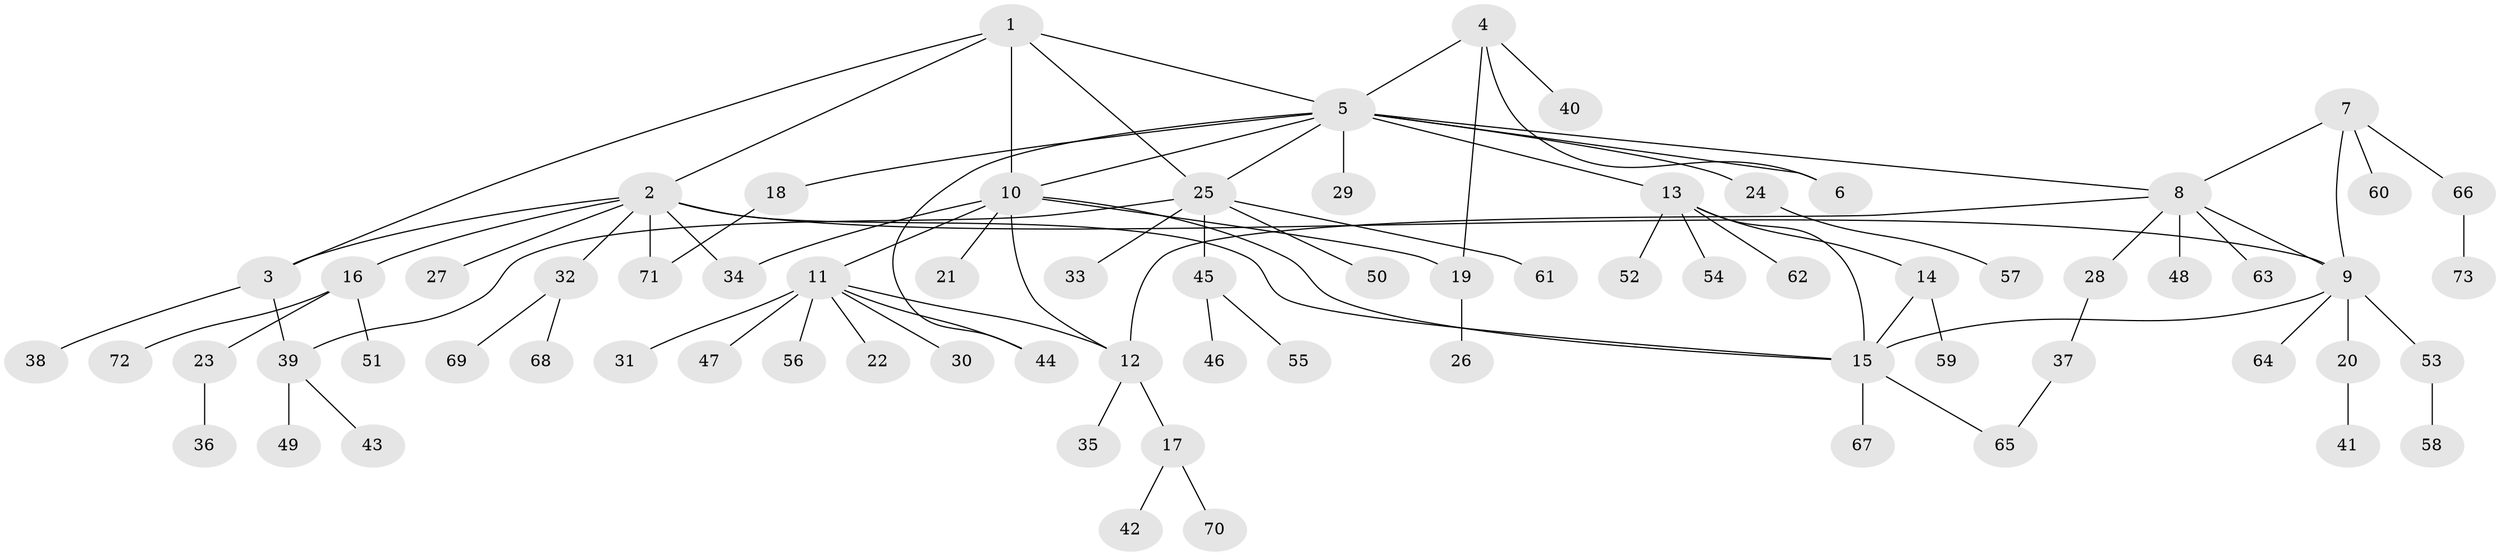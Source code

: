 // Generated by graph-tools (version 1.1) at 2025/55/03/09/25 04:55:53]
// undirected, 73 vertices, 90 edges
graph export_dot {
graph [start="1"]
  node [color=gray90,style=filled];
  1;
  2;
  3;
  4;
  5;
  6;
  7;
  8;
  9;
  10;
  11;
  12;
  13;
  14;
  15;
  16;
  17;
  18;
  19;
  20;
  21;
  22;
  23;
  24;
  25;
  26;
  27;
  28;
  29;
  30;
  31;
  32;
  33;
  34;
  35;
  36;
  37;
  38;
  39;
  40;
  41;
  42;
  43;
  44;
  45;
  46;
  47;
  48;
  49;
  50;
  51;
  52;
  53;
  54;
  55;
  56;
  57;
  58;
  59;
  60;
  61;
  62;
  63;
  64;
  65;
  66;
  67;
  68;
  69;
  70;
  71;
  72;
  73;
  1 -- 2;
  1 -- 3;
  1 -- 5;
  1 -- 10;
  1 -- 25;
  2 -- 3;
  2 -- 9;
  2 -- 15;
  2 -- 16;
  2 -- 27;
  2 -- 32;
  2 -- 34;
  2 -- 71;
  3 -- 38;
  3 -- 39;
  4 -- 5;
  4 -- 6;
  4 -- 19;
  4 -- 40;
  5 -- 6;
  5 -- 8;
  5 -- 10;
  5 -- 13;
  5 -- 18;
  5 -- 24;
  5 -- 25;
  5 -- 29;
  5 -- 44;
  7 -- 8;
  7 -- 9;
  7 -- 60;
  7 -- 66;
  8 -- 9;
  8 -- 12;
  8 -- 28;
  8 -- 48;
  8 -- 63;
  9 -- 15;
  9 -- 20;
  9 -- 53;
  9 -- 64;
  10 -- 11;
  10 -- 12;
  10 -- 15;
  10 -- 19;
  10 -- 21;
  10 -- 34;
  11 -- 12;
  11 -- 22;
  11 -- 30;
  11 -- 31;
  11 -- 44;
  11 -- 47;
  11 -- 56;
  12 -- 17;
  12 -- 35;
  13 -- 14;
  13 -- 15;
  13 -- 52;
  13 -- 54;
  13 -- 62;
  14 -- 15;
  14 -- 59;
  15 -- 65;
  15 -- 67;
  16 -- 23;
  16 -- 51;
  16 -- 72;
  17 -- 42;
  17 -- 70;
  18 -- 71;
  19 -- 26;
  20 -- 41;
  23 -- 36;
  24 -- 57;
  25 -- 33;
  25 -- 39;
  25 -- 45;
  25 -- 50;
  25 -- 61;
  28 -- 37;
  32 -- 68;
  32 -- 69;
  37 -- 65;
  39 -- 43;
  39 -- 49;
  45 -- 46;
  45 -- 55;
  53 -- 58;
  66 -- 73;
}
